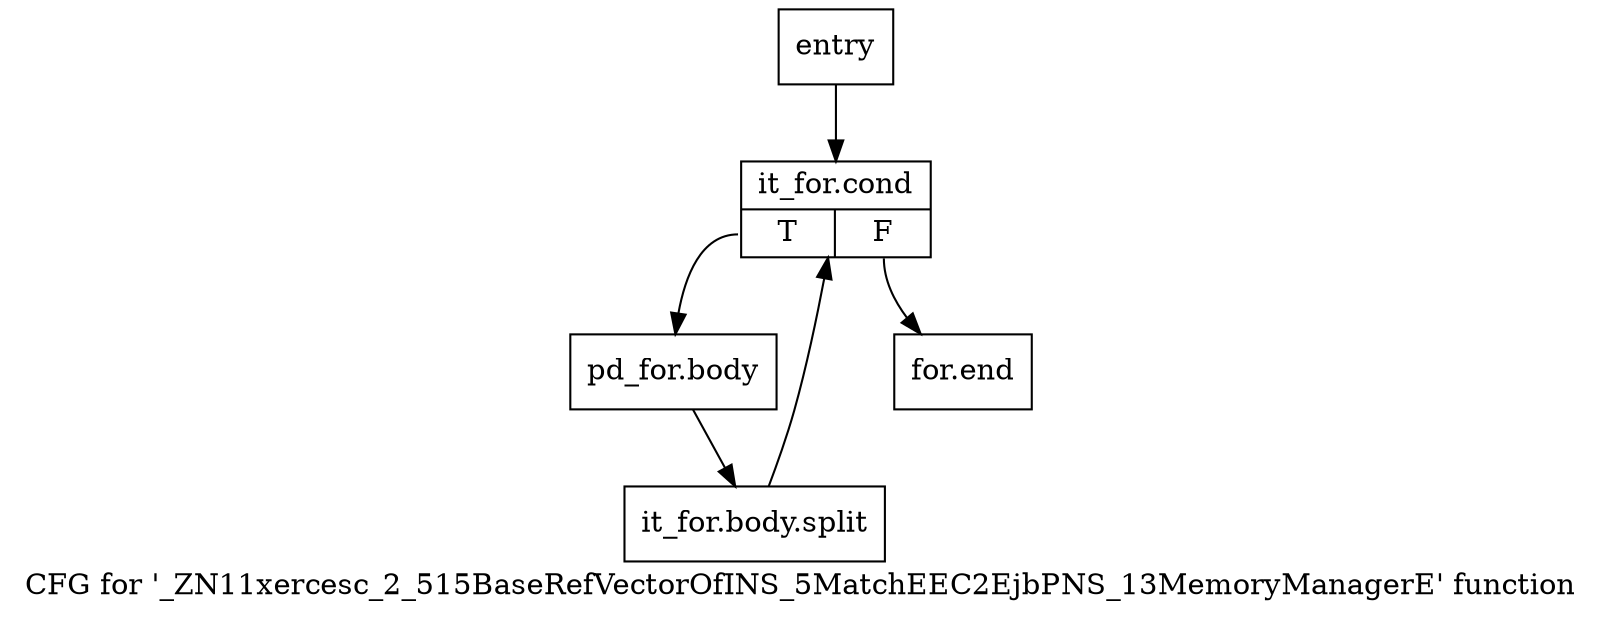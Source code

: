 digraph "CFG for '_ZN11xercesc_2_515BaseRefVectorOfINS_5MatchEEC2EjbPNS_13MemoryManagerE' function" {
	label="CFG for '_ZN11xercesc_2_515BaseRefVectorOfINS_5MatchEEC2EjbPNS_13MemoryManagerE' function";

	Node0x3fe9ec0 [shape=record,label="{entry}"];
	Node0x3fe9ec0 -> Node0x3fe9f10;
	Node0x3fe9f10 [shape=record,label="{it_for.cond|{<s0>T|<s1>F}}"];
	Node0x3fe9f10:s0 -> Node0x3fe9f60;
	Node0x3fe9f10:s1 -> Node0x3fe9fb0;
	Node0x3fe9f60 [shape=record,label="{pd_for.body}"];
	Node0x3fe9f60 -> Node0xad67670;
	Node0xad67670 [shape=record,label="{it_for.body.split}"];
	Node0xad67670 -> Node0x3fe9f10;
	Node0x3fe9fb0 [shape=record,label="{for.end}"];
}
